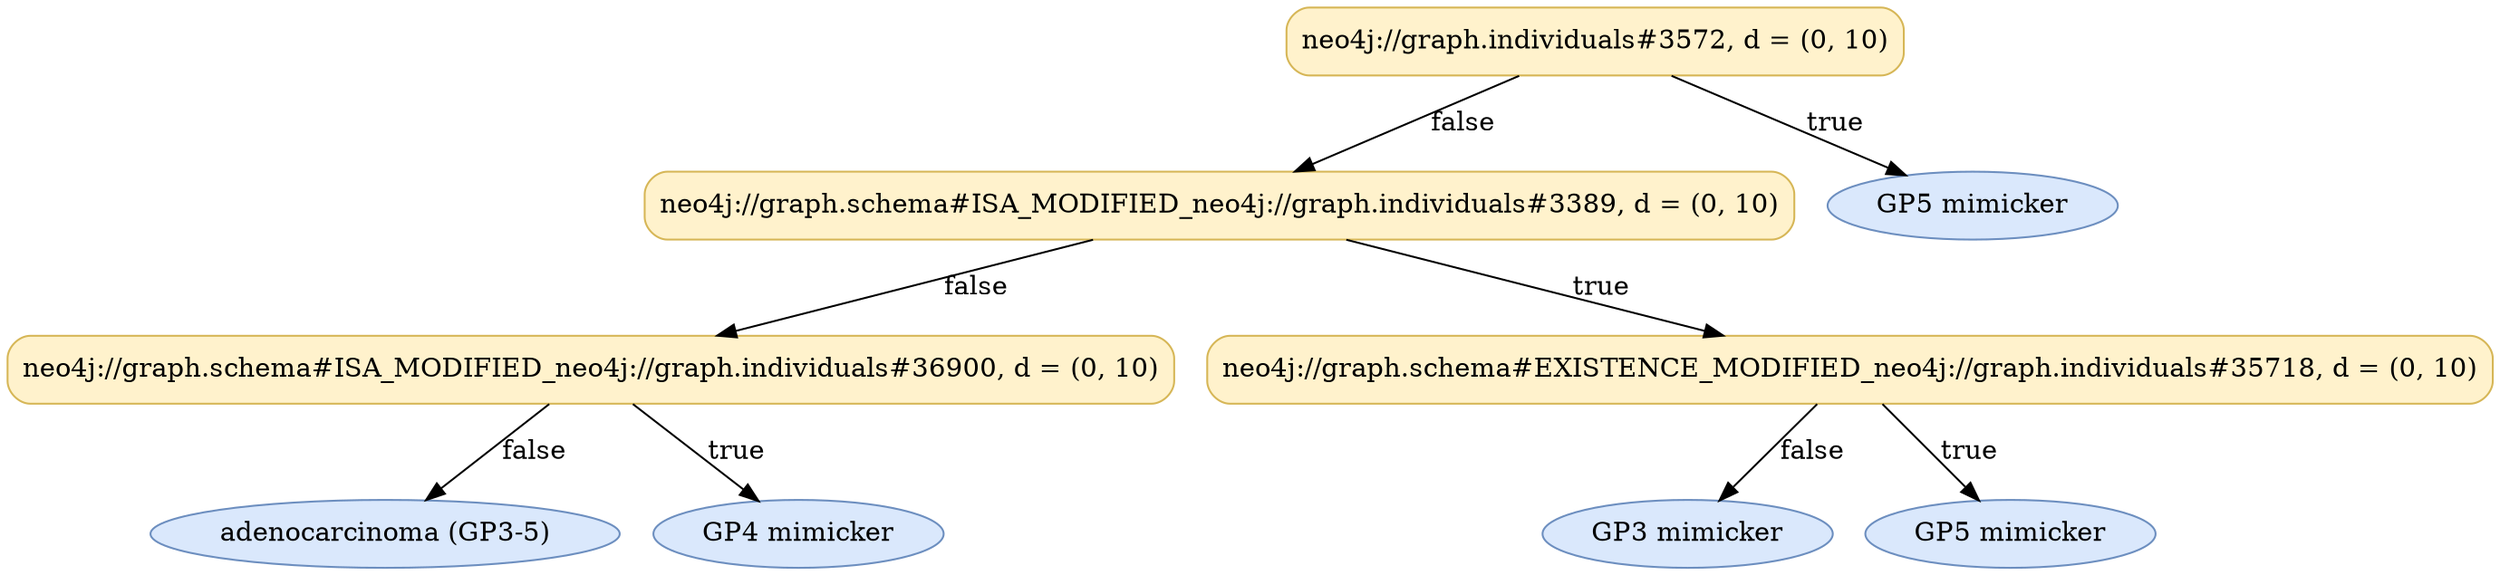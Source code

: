 digraph DT{
label=""
fontname="Times-Roman"
node[fontname="Times-Roman"];
Node1 [label="neo4j://graph.individuals#3572, d = (0, 10)", fillcolor="#FFF2CC", color="#D6B656", style="rounded,filled", shape="box"];
Node2 [label="neo4j://graph.schema#ISA_MODIFIED_neo4j://graph.individuals#3389, d = (0, 10)", fillcolor="#FFF2CC", color="#D6B656", style="rounded,filled", shape="box"];
Node3 [label="neo4j://graph.schema#ISA_MODIFIED_neo4j://graph.individuals#36900, d = (0, 10)", fillcolor="#FFF2CC", color="#D6B656", style="rounded,filled", shape="box"];
Node4 [label="adenocarcinoma (GP3-5)", fillcolor="#DAE8FC", color="#6C8EBF", style="rounded,filled", shape="ellipse"];
Node3 -> Node4 [label="false"];
Node5 [label="GP4 mimicker", fillcolor="#DAE8FC", color="#6C8EBF", style="rounded,filled", shape="ellipse"];
Node3 -> Node5 [label="true"];
Node2 -> Node3 [label="false"];
Node6 [label="neo4j://graph.schema#EXISTENCE_MODIFIED_neo4j://graph.individuals#35718, d = (0, 10)", fillcolor="#FFF2CC", color="#D6B656", style="rounded,filled", shape="box"];
Node7 [label="GP3 mimicker", fillcolor="#DAE8FC", color="#6C8EBF", style="rounded,filled", shape="ellipse"];
Node6 -> Node7 [label="false"];
Node8 [label="GP5 mimicker", fillcolor="#DAE8FC", color="#6C8EBF", style="rounded,filled", shape="ellipse"];
Node6 -> Node8 [label="true"];
Node2 -> Node6 [label="true"];
Node1 -> Node2 [label="false"];
Node9 [label="GP5 mimicker", fillcolor="#DAE8FC", color="#6C8EBF", style="rounded,filled", shape="ellipse"];
Node1 -> Node9 [label="true"];
}